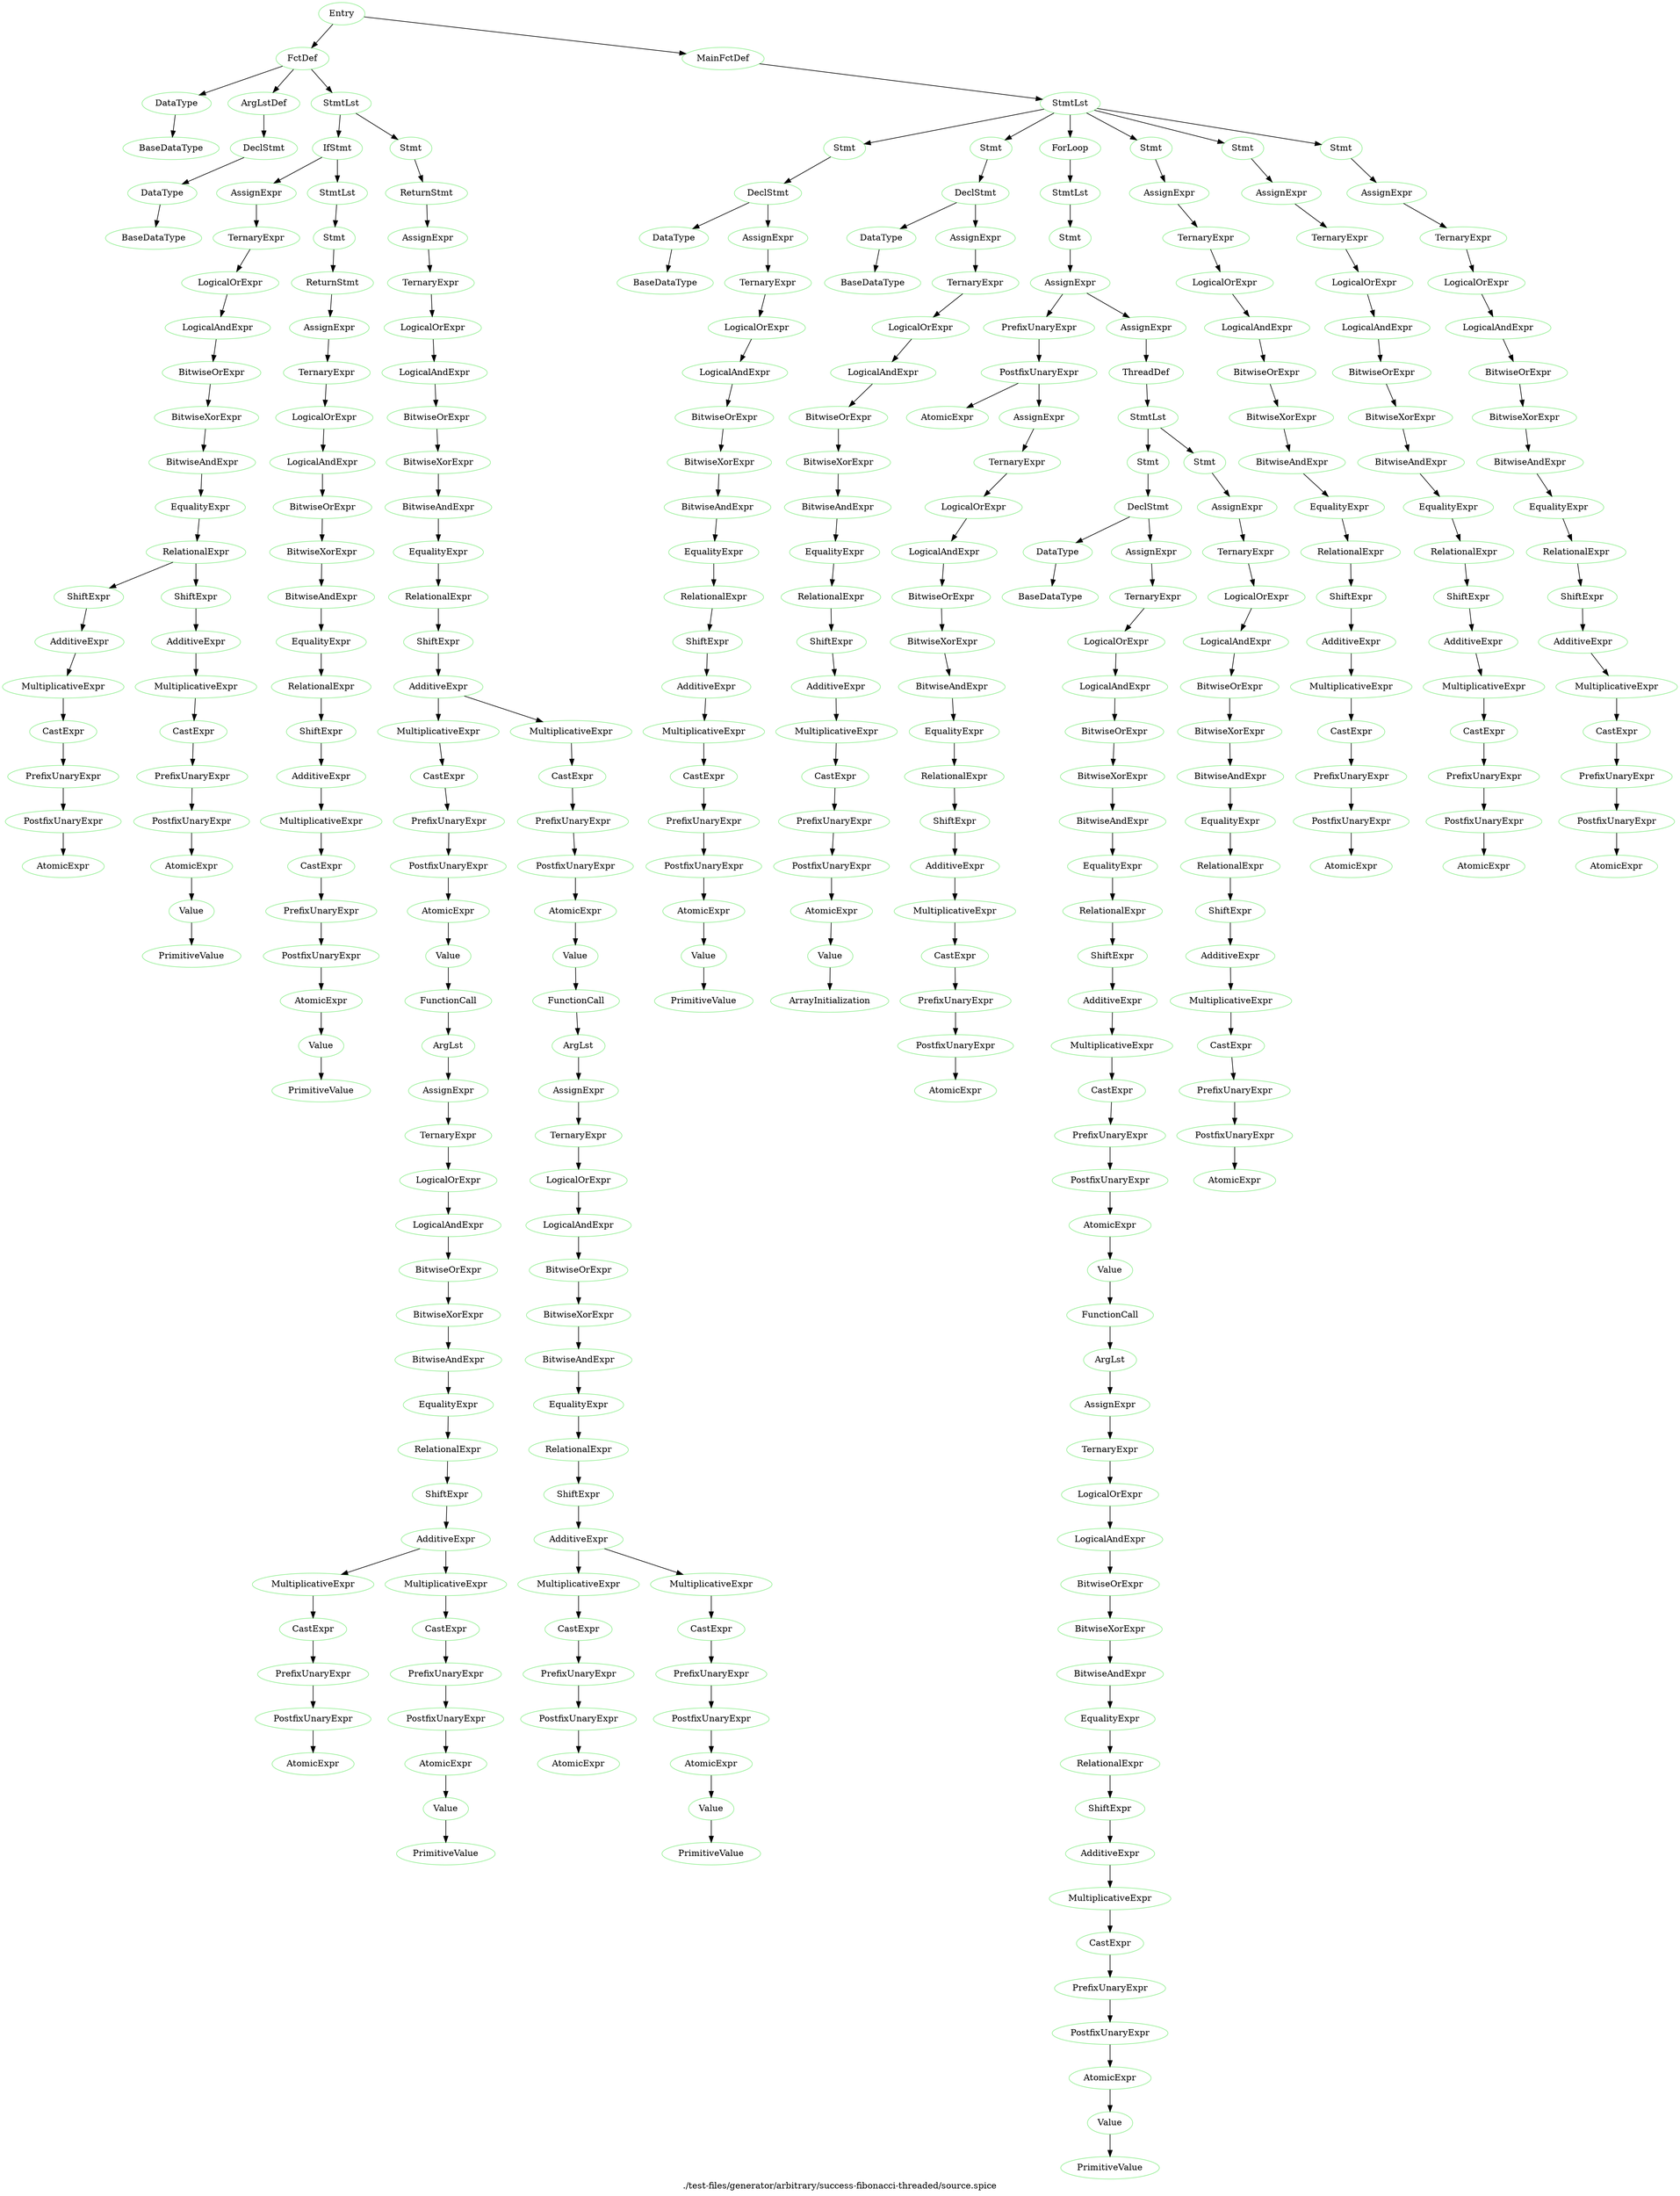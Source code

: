 digraph {
 rankdir="TB";
 label="./test-files/generator/arbitrary/success-fibonacci-threaded/source.spice";
 L1C1_Entry [color="lightgreen",label="Entry"];
 L1C1_FctDef [color="lightgreen",label="FctDef"];
 L1C1_Entry -> L1C1_FctDef;
 L1C3_DataType [color="lightgreen",label="DataType"];
 L1C1_FctDef -> L1C3_DataType;
 L1C3_BaseDataType [color="lightgreen",label="BaseDataType"];
 L1C3_DataType -> L1C3_BaseDataType;
 L1C12_ArgLstDef [color="lightgreen",label="ArgLstDef"];
 L1C1_FctDef -> L1C12_ArgLstDef;
 L1C12_DeclStmt [color="lightgreen",label="DeclStmt"];
 L1C12_ArgLstDef -> L1C12_DeclStmt;
 L1C12_DataType [color="lightgreen",label="DataType"];
 L1C12_DeclStmt -> L1C12_DataType;
 L1C12_BaseDataType [color="lightgreen",label="BaseDataType"];
 L1C12_DataType -> L1C12_BaseDataType;
 L2C5_StmtLst [color="lightgreen",label="StmtLst"];
 L1C1_FctDef -> L2C5_StmtLst;
 L2C5_IfStmt [color="lightgreen",label="IfStmt"];
 L2C5_StmtLst -> L2C5_IfStmt;
 L2C8_AssignExpr [color="lightgreen",label="AssignExpr"];
 L2C5_IfStmt -> L2C8_AssignExpr;
 L2C8_TernaryExpr [color="lightgreen",label="TernaryExpr"];
 L2C8_AssignExpr -> L2C8_TernaryExpr;
 L2C8_LogicalOrExpr [color="lightgreen",label="LogicalOrExpr"];
 L2C8_TernaryExpr -> L2C8_LogicalOrExpr;
 L2C8_LogicalAndExpr [color="lightgreen",label="LogicalAndExpr"];
 L2C8_LogicalOrExpr -> L2C8_LogicalAndExpr;
 L2C8_BitwiseOrExpr [color="lightgreen",label="BitwiseOrExpr"];
 L2C8_LogicalAndExpr -> L2C8_BitwiseOrExpr;
 L2C8_BitwiseXorExpr [color="lightgreen",label="BitwiseXorExpr"];
 L2C8_BitwiseOrExpr -> L2C8_BitwiseXorExpr;
 L2C8_BitwiseAndExpr [color="lightgreen",label="BitwiseAndExpr"];
 L2C8_BitwiseXorExpr -> L2C8_BitwiseAndExpr;
 L2C8_EqualityExpr [color="lightgreen",label="EqualityExpr"];
 L2C8_BitwiseAndExpr -> L2C8_EqualityExpr;
 L2C8_RelationalExpr [color="lightgreen",label="RelationalExpr"];
 L2C8_EqualityExpr -> L2C8_RelationalExpr;
 L2C8_ShiftExpr [color="lightgreen",label="ShiftExpr"];
 L2C8_RelationalExpr -> L2C8_ShiftExpr;
 L2C8_AdditiveExpr [color="lightgreen",label="AdditiveExpr"];
 L2C8_ShiftExpr -> L2C8_AdditiveExpr;
 L2C8_MultiplicativeExpr [color="lightgreen",label="MultiplicativeExpr"];
 L2C8_AdditiveExpr -> L2C8_MultiplicativeExpr;
 L2C8_CastExpr [color="lightgreen",label="CastExpr"];
 L2C8_MultiplicativeExpr -> L2C8_CastExpr;
 L2C8_PrefixUnaryExpr [color="lightgreen",label="PrefixUnaryExpr"];
 L2C8_CastExpr -> L2C8_PrefixUnaryExpr;
 L2C8_PostfixUnaryExpr [color="lightgreen",label="PostfixUnaryExpr"];
 L2C8_PrefixUnaryExpr -> L2C8_PostfixUnaryExpr;
 L2C8_AtomicExpr [color="lightgreen",label="AtomicExpr"];
 L2C8_PostfixUnaryExpr -> L2C8_AtomicExpr;
 L2C13_ShiftExpr [color="lightgreen",label="ShiftExpr"];
 L2C8_RelationalExpr -> L2C13_ShiftExpr;
 L2C13_AdditiveExpr [color="lightgreen",label="AdditiveExpr"];
 L2C13_ShiftExpr -> L2C13_AdditiveExpr;
 L2C13_MultiplicativeExpr [color="lightgreen",label="MultiplicativeExpr"];
 L2C13_AdditiveExpr -> L2C13_MultiplicativeExpr;
 L2C13_CastExpr [color="lightgreen",label="CastExpr"];
 L2C13_MultiplicativeExpr -> L2C13_CastExpr;
 L2C13_PrefixUnaryExpr [color="lightgreen",label="PrefixUnaryExpr"];
 L2C13_CastExpr -> L2C13_PrefixUnaryExpr;
 L2C13_PostfixUnaryExpr [color="lightgreen",label="PostfixUnaryExpr"];
 L2C13_PrefixUnaryExpr -> L2C13_PostfixUnaryExpr;
 L2C13_AtomicExpr [color="lightgreen",label="AtomicExpr"];
 L2C13_PostfixUnaryExpr -> L2C13_AtomicExpr;
 L2C13_Value [color="lightgreen",label="Value"];
 L2C13_AtomicExpr -> L2C13_Value;
 L2C13_PrimitiveValue [color="lightgreen",label="PrimitiveValue"];
 L2C13_Value -> L2C13_PrimitiveValue;
 L2C17_StmtLst [color="lightgreen",label="StmtLst"];
 L2C5_IfStmt -> L2C17_StmtLst;
 L2C17_Stmt [color="lightgreen",label="Stmt"];
 L2C17_StmtLst -> L2C17_Stmt;
 L2C17_ReturnStmt [color="lightgreen",label="ReturnStmt"];
 L2C17_Stmt -> L2C17_ReturnStmt;
 L2C24_AssignExpr [color="lightgreen",label="AssignExpr"];
 L2C17_ReturnStmt -> L2C24_AssignExpr;
 L2C24_TernaryExpr [color="lightgreen",label="TernaryExpr"];
 L2C24_AssignExpr -> L2C24_TernaryExpr;
 L2C24_LogicalOrExpr [color="lightgreen",label="LogicalOrExpr"];
 L2C24_TernaryExpr -> L2C24_LogicalOrExpr;
 L2C24_LogicalAndExpr [color="lightgreen",label="LogicalAndExpr"];
 L2C24_LogicalOrExpr -> L2C24_LogicalAndExpr;
 L2C24_BitwiseOrExpr [color="lightgreen",label="BitwiseOrExpr"];
 L2C24_LogicalAndExpr -> L2C24_BitwiseOrExpr;
 L2C24_BitwiseXorExpr [color="lightgreen",label="BitwiseXorExpr"];
 L2C24_BitwiseOrExpr -> L2C24_BitwiseXorExpr;
 L2C24_BitwiseAndExpr [color="lightgreen",label="BitwiseAndExpr"];
 L2C24_BitwiseXorExpr -> L2C24_BitwiseAndExpr;
 L2C24_EqualityExpr [color="lightgreen",label="EqualityExpr"];
 L2C24_BitwiseAndExpr -> L2C24_EqualityExpr;
 L2C24_RelationalExpr [color="lightgreen",label="RelationalExpr"];
 L2C24_EqualityExpr -> L2C24_RelationalExpr;
 L2C24_ShiftExpr [color="lightgreen",label="ShiftExpr"];
 L2C24_RelationalExpr -> L2C24_ShiftExpr;
 L2C24_AdditiveExpr [color="lightgreen",label="AdditiveExpr"];
 L2C24_ShiftExpr -> L2C24_AdditiveExpr;
 L2C24_MultiplicativeExpr [color="lightgreen",label="MultiplicativeExpr"];
 L2C24_AdditiveExpr -> L2C24_MultiplicativeExpr;
 L2C24_CastExpr [color="lightgreen",label="CastExpr"];
 L2C24_MultiplicativeExpr -> L2C24_CastExpr;
 L2C24_PrefixUnaryExpr [color="lightgreen",label="PrefixUnaryExpr"];
 L2C24_CastExpr -> L2C24_PrefixUnaryExpr;
 L2C24_PostfixUnaryExpr [color="lightgreen",label="PostfixUnaryExpr"];
 L2C24_PrefixUnaryExpr -> L2C24_PostfixUnaryExpr;
 L2C24_AtomicExpr [color="lightgreen",label="AtomicExpr"];
 L2C24_PostfixUnaryExpr -> L2C24_AtomicExpr;
 L2C24_Value [color="lightgreen",label="Value"];
 L2C24_AtomicExpr -> L2C24_Value;
 L2C24_PrimitiveValue [color="lightgreen",label="PrimitiveValue"];
 L2C24_Value -> L2C24_PrimitiveValue;
 L3C5_Stmt [color="lightgreen",label="Stmt"];
 L2C5_StmtLst -> L3C5_Stmt;
 L3C5_ReturnStmt [color="lightgreen",label="ReturnStmt"];
 L3C5_Stmt -> L3C5_ReturnStmt;
 L3C12_AssignExpr [color="lightgreen",label="AssignExpr"];
 L3C5_ReturnStmt -> L3C12_AssignExpr;
 L3C12_TernaryExpr [color="lightgreen",label="TernaryExpr"];
 L3C12_AssignExpr -> L3C12_TernaryExpr;
 L3C12_LogicalOrExpr [color="lightgreen",label="LogicalOrExpr"];
 L3C12_TernaryExpr -> L3C12_LogicalOrExpr;
 L3C12_LogicalAndExpr [color="lightgreen",label="LogicalAndExpr"];
 L3C12_LogicalOrExpr -> L3C12_LogicalAndExpr;
 L3C12_BitwiseOrExpr [color="lightgreen",label="BitwiseOrExpr"];
 L3C12_LogicalAndExpr -> L3C12_BitwiseOrExpr;
 L3C12_BitwiseXorExpr [color="lightgreen",label="BitwiseXorExpr"];
 L3C12_BitwiseOrExpr -> L3C12_BitwiseXorExpr;
 L3C12_BitwiseAndExpr [color="lightgreen",label="BitwiseAndExpr"];
 L3C12_BitwiseXorExpr -> L3C12_BitwiseAndExpr;
 L3C12_EqualityExpr [color="lightgreen",label="EqualityExpr"];
 L3C12_BitwiseAndExpr -> L3C12_EqualityExpr;
 L3C12_RelationalExpr [color="lightgreen",label="RelationalExpr"];
 L3C12_EqualityExpr -> L3C12_RelationalExpr;
 L3C12_ShiftExpr [color="lightgreen",label="ShiftExpr"];
 L3C12_RelationalExpr -> L3C12_ShiftExpr;
 L3C12_AdditiveExpr [color="lightgreen",label="AdditiveExpr"];
 L3C12_ShiftExpr -> L3C12_AdditiveExpr;
 L3C12_MultiplicativeExpr [color="lightgreen",label="MultiplicativeExpr"];
 L3C12_AdditiveExpr -> L3C12_MultiplicativeExpr;
 L3C12_CastExpr [color="lightgreen",label="CastExpr"];
 L3C12_MultiplicativeExpr -> L3C12_CastExpr;
 L3C12_PrefixUnaryExpr [color="lightgreen",label="PrefixUnaryExpr"];
 L3C12_CastExpr -> L3C12_PrefixUnaryExpr;
 L3C12_PostfixUnaryExpr [color="lightgreen",label="PostfixUnaryExpr"];
 L3C12_PrefixUnaryExpr -> L3C12_PostfixUnaryExpr;
 L3C12_AtomicExpr [color="lightgreen",label="AtomicExpr"];
 L3C12_PostfixUnaryExpr -> L3C12_AtomicExpr;
 L3C12_Value [color="lightgreen",label="Value"];
 L3C12_AtomicExpr -> L3C12_Value;
 L3C12_FunctionCall [color="lightgreen",label="FunctionCall"];
 L3C12_Value -> L3C12_FunctionCall;
 L3C16_ArgLst [color="lightgreen",label="ArgLst"];
 L3C12_FunctionCall -> L3C16_ArgLst;
 L3C16_AssignExpr [color="lightgreen",label="AssignExpr"];
 L3C16_ArgLst -> L3C16_AssignExpr;
 L3C16_TernaryExpr [color="lightgreen",label="TernaryExpr"];
 L3C16_AssignExpr -> L3C16_TernaryExpr;
 L3C16_LogicalOrExpr [color="lightgreen",label="LogicalOrExpr"];
 L3C16_TernaryExpr -> L3C16_LogicalOrExpr;
 L3C16_LogicalAndExpr [color="lightgreen",label="LogicalAndExpr"];
 L3C16_LogicalOrExpr -> L3C16_LogicalAndExpr;
 L3C16_BitwiseOrExpr [color="lightgreen",label="BitwiseOrExpr"];
 L3C16_LogicalAndExpr -> L3C16_BitwiseOrExpr;
 L3C16_BitwiseXorExpr [color="lightgreen",label="BitwiseXorExpr"];
 L3C16_BitwiseOrExpr -> L3C16_BitwiseXorExpr;
 L3C16_BitwiseAndExpr [color="lightgreen",label="BitwiseAndExpr"];
 L3C16_BitwiseXorExpr -> L3C16_BitwiseAndExpr;
 L3C16_EqualityExpr [color="lightgreen",label="EqualityExpr"];
 L3C16_BitwiseAndExpr -> L3C16_EqualityExpr;
 L3C16_RelationalExpr [color="lightgreen",label="RelationalExpr"];
 L3C16_EqualityExpr -> L3C16_RelationalExpr;
 L3C16_ShiftExpr [color="lightgreen",label="ShiftExpr"];
 L3C16_RelationalExpr -> L3C16_ShiftExpr;
 L3C16_AdditiveExpr [color="lightgreen",label="AdditiveExpr"];
 L3C16_ShiftExpr -> L3C16_AdditiveExpr;
 L3C16_MultiplicativeExpr [color="lightgreen",label="MultiplicativeExpr"];
 L3C16_AdditiveExpr -> L3C16_MultiplicativeExpr;
 L3C16_CastExpr [color="lightgreen",label="CastExpr"];
 L3C16_MultiplicativeExpr -> L3C16_CastExpr;
 L3C16_PrefixUnaryExpr [color="lightgreen",label="PrefixUnaryExpr"];
 L3C16_CastExpr -> L3C16_PrefixUnaryExpr;
 L3C16_PostfixUnaryExpr [color="lightgreen",label="PostfixUnaryExpr"];
 L3C16_PrefixUnaryExpr -> L3C16_PostfixUnaryExpr;
 L3C16_AtomicExpr [color="lightgreen",label="AtomicExpr"];
 L3C16_PostfixUnaryExpr -> L3C16_AtomicExpr;
 L3C20_MultiplicativeExpr [color="lightgreen",label="MultiplicativeExpr"];
 L3C16_AdditiveExpr -> L3C20_MultiplicativeExpr;
 L3C20_CastExpr [color="lightgreen",label="CastExpr"];
 L3C20_MultiplicativeExpr -> L3C20_CastExpr;
 L3C20_PrefixUnaryExpr [color="lightgreen",label="PrefixUnaryExpr"];
 L3C20_CastExpr -> L3C20_PrefixUnaryExpr;
 L3C20_PostfixUnaryExpr [color="lightgreen",label="PostfixUnaryExpr"];
 L3C20_PrefixUnaryExpr -> L3C20_PostfixUnaryExpr;
 L3C20_AtomicExpr [color="lightgreen",label="AtomicExpr"];
 L3C20_PostfixUnaryExpr -> L3C20_AtomicExpr;
 L3C20_Value [color="lightgreen",label="Value"];
 L3C20_AtomicExpr -> L3C20_Value;
 L3C20_PrimitiveValue [color="lightgreen",label="PrimitiveValue"];
 L3C20_Value -> L3C20_PrimitiveValue;
 L3C25_MultiplicativeExpr [color="lightgreen",label="MultiplicativeExpr"];
 L3C12_AdditiveExpr -> L3C25_MultiplicativeExpr;
 L3C25_CastExpr [color="lightgreen",label="CastExpr"];
 L3C25_MultiplicativeExpr -> L3C25_CastExpr;
 L3C25_PrefixUnaryExpr [color="lightgreen",label="PrefixUnaryExpr"];
 L3C25_CastExpr -> L3C25_PrefixUnaryExpr;
 L3C25_PostfixUnaryExpr [color="lightgreen",label="PostfixUnaryExpr"];
 L3C25_PrefixUnaryExpr -> L3C25_PostfixUnaryExpr;
 L3C25_AtomicExpr [color="lightgreen",label="AtomicExpr"];
 L3C25_PostfixUnaryExpr -> L3C25_AtomicExpr;
 L3C25_Value [color="lightgreen",label="Value"];
 L3C25_AtomicExpr -> L3C25_Value;
 L3C25_FunctionCall [color="lightgreen",label="FunctionCall"];
 L3C25_Value -> L3C25_FunctionCall;
 L3C29_ArgLst [color="lightgreen",label="ArgLst"];
 L3C25_FunctionCall -> L3C29_ArgLst;
 L3C29_AssignExpr [color="lightgreen",label="AssignExpr"];
 L3C29_ArgLst -> L3C29_AssignExpr;
 L3C29_TernaryExpr [color="lightgreen",label="TernaryExpr"];
 L3C29_AssignExpr -> L3C29_TernaryExpr;
 L3C29_LogicalOrExpr [color="lightgreen",label="LogicalOrExpr"];
 L3C29_TernaryExpr -> L3C29_LogicalOrExpr;
 L3C29_LogicalAndExpr [color="lightgreen",label="LogicalAndExpr"];
 L3C29_LogicalOrExpr -> L3C29_LogicalAndExpr;
 L3C29_BitwiseOrExpr [color="lightgreen",label="BitwiseOrExpr"];
 L3C29_LogicalAndExpr -> L3C29_BitwiseOrExpr;
 L3C29_BitwiseXorExpr [color="lightgreen",label="BitwiseXorExpr"];
 L3C29_BitwiseOrExpr -> L3C29_BitwiseXorExpr;
 L3C29_BitwiseAndExpr [color="lightgreen",label="BitwiseAndExpr"];
 L3C29_BitwiseXorExpr -> L3C29_BitwiseAndExpr;
 L3C29_EqualityExpr [color="lightgreen",label="EqualityExpr"];
 L3C29_BitwiseAndExpr -> L3C29_EqualityExpr;
 L3C29_RelationalExpr [color="lightgreen",label="RelationalExpr"];
 L3C29_EqualityExpr -> L3C29_RelationalExpr;
 L3C29_ShiftExpr [color="lightgreen",label="ShiftExpr"];
 L3C29_RelationalExpr -> L3C29_ShiftExpr;
 L3C29_AdditiveExpr [color="lightgreen",label="AdditiveExpr"];
 L3C29_ShiftExpr -> L3C29_AdditiveExpr;
 L3C29_MultiplicativeExpr [color="lightgreen",label="MultiplicativeExpr"];
 L3C29_AdditiveExpr -> L3C29_MultiplicativeExpr;
 L3C29_CastExpr [color="lightgreen",label="CastExpr"];
 L3C29_MultiplicativeExpr -> L3C29_CastExpr;
 L3C29_PrefixUnaryExpr [color="lightgreen",label="PrefixUnaryExpr"];
 L3C29_CastExpr -> L3C29_PrefixUnaryExpr;
 L3C29_PostfixUnaryExpr [color="lightgreen",label="PostfixUnaryExpr"];
 L3C29_PrefixUnaryExpr -> L3C29_PostfixUnaryExpr;
 L3C29_AtomicExpr [color="lightgreen",label="AtomicExpr"];
 L3C29_PostfixUnaryExpr -> L3C29_AtomicExpr;
 L3C33_MultiplicativeExpr [color="lightgreen",label="MultiplicativeExpr"];
 L3C29_AdditiveExpr -> L3C33_MultiplicativeExpr;
 L3C33_CastExpr [color="lightgreen",label="CastExpr"];
 L3C33_MultiplicativeExpr -> L3C33_CastExpr;
 L3C33_PrefixUnaryExpr [color="lightgreen",label="PrefixUnaryExpr"];
 L3C33_CastExpr -> L3C33_PrefixUnaryExpr;
 L3C33_PostfixUnaryExpr [color="lightgreen",label="PostfixUnaryExpr"];
 L3C33_PrefixUnaryExpr -> L3C33_PostfixUnaryExpr;
 L3C33_AtomicExpr [color="lightgreen",label="AtomicExpr"];
 L3C33_PostfixUnaryExpr -> L3C33_AtomicExpr;
 L3C33_Value [color="lightgreen",label="Value"];
 L3C33_AtomicExpr -> L3C33_Value;
 L3C33_PrimitiveValue [color="lightgreen",label="PrimitiveValue"];
 L3C33_Value -> L3C33_PrimitiveValue;
 L6C1_MainFctDef [color="lightgreen",label="MainFctDef"];
 L1C1_Entry -> L6C1_MainFctDef;
 L7C5_StmtLst [color="lightgreen",label="StmtLst"];
 L6C1_MainFctDef -> L7C5_StmtLst;
 L7C5_Stmt [color="lightgreen",label="Stmt"];
 L7C5_StmtLst -> L7C5_Stmt;
 L7C5_DeclStmt [color="lightgreen",label="DeclStmt"];
 L7C5_Stmt -> L7C5_DeclStmt;
 L7C5_DataType [color="lightgreen",label="DataType"];
 L7C5_DeclStmt -> L7C5_DataType;
 L7C5_BaseDataType [color="lightgreen",label="BaseDataType"];
 L7C5_DataType -> L7C5_BaseDataType;
 L7C23_AssignExpr [color="lightgreen",label="AssignExpr"];
 L7C5_DeclStmt -> L7C23_AssignExpr;
 L7C23_TernaryExpr [color="lightgreen",label="TernaryExpr"];
 L7C23_AssignExpr -> L7C23_TernaryExpr;
 L7C23_LogicalOrExpr [color="lightgreen",label="LogicalOrExpr"];
 L7C23_TernaryExpr -> L7C23_LogicalOrExpr;
 L7C23_LogicalAndExpr [color="lightgreen",label="LogicalAndExpr"];
 L7C23_LogicalOrExpr -> L7C23_LogicalAndExpr;
 L7C23_BitwiseOrExpr [color="lightgreen",label="BitwiseOrExpr"];
 L7C23_LogicalAndExpr -> L7C23_BitwiseOrExpr;
 L7C23_BitwiseXorExpr [color="lightgreen",label="BitwiseXorExpr"];
 L7C23_BitwiseOrExpr -> L7C23_BitwiseXorExpr;
 L7C23_BitwiseAndExpr [color="lightgreen",label="BitwiseAndExpr"];
 L7C23_BitwiseXorExpr -> L7C23_BitwiseAndExpr;
 L7C23_EqualityExpr [color="lightgreen",label="EqualityExpr"];
 L7C23_BitwiseAndExpr -> L7C23_EqualityExpr;
 L7C23_RelationalExpr [color="lightgreen",label="RelationalExpr"];
 L7C23_EqualityExpr -> L7C23_RelationalExpr;
 L7C23_ShiftExpr [color="lightgreen",label="ShiftExpr"];
 L7C23_RelationalExpr -> L7C23_ShiftExpr;
 L7C23_AdditiveExpr [color="lightgreen",label="AdditiveExpr"];
 L7C23_ShiftExpr -> L7C23_AdditiveExpr;
 L7C23_MultiplicativeExpr [color="lightgreen",label="MultiplicativeExpr"];
 L7C23_AdditiveExpr -> L7C23_MultiplicativeExpr;
 L7C23_CastExpr [color="lightgreen",label="CastExpr"];
 L7C23_MultiplicativeExpr -> L7C23_CastExpr;
 L7C23_PrefixUnaryExpr [color="lightgreen",label="PrefixUnaryExpr"];
 L7C23_CastExpr -> L7C23_PrefixUnaryExpr;
 L7C23_PostfixUnaryExpr [color="lightgreen",label="PostfixUnaryExpr"];
 L7C23_PrefixUnaryExpr -> L7C23_PostfixUnaryExpr;
 L7C23_AtomicExpr [color="lightgreen",label="AtomicExpr"];
 L7C23_PostfixUnaryExpr -> L7C23_AtomicExpr;
 L7C23_Value [color="lightgreen",label="Value"];
 L7C23_AtomicExpr -> L7C23_Value;
 L7C23_PrimitiveValue [color="lightgreen",label="PrimitiveValue"];
 L7C23_Value -> L7C23_PrimitiveValue;
 L8C5_Stmt [color="lightgreen",label="Stmt"];
 L7C5_StmtLst -> L8C5_Stmt;
 L8C5_DeclStmt [color="lightgreen",label="DeclStmt"];
 L8C5_Stmt -> L8C5_DeclStmt;
 L8C5_DataType [color="lightgreen",label="DataType"];
 L8C5_DeclStmt -> L8C5_DataType;
 L8C5_BaseDataType [color="lightgreen",label="BaseDataType"];
 L8C5_DataType -> L8C5_BaseDataType;
 L8C24_AssignExpr [color="lightgreen",label="AssignExpr"];
 L8C5_DeclStmt -> L8C24_AssignExpr;
 L8C24_TernaryExpr [color="lightgreen",label="TernaryExpr"];
 L8C24_AssignExpr -> L8C24_TernaryExpr;
 L8C24_LogicalOrExpr [color="lightgreen",label="LogicalOrExpr"];
 L8C24_TernaryExpr -> L8C24_LogicalOrExpr;
 L8C24_LogicalAndExpr [color="lightgreen",label="LogicalAndExpr"];
 L8C24_LogicalOrExpr -> L8C24_LogicalAndExpr;
 L8C24_BitwiseOrExpr [color="lightgreen",label="BitwiseOrExpr"];
 L8C24_LogicalAndExpr -> L8C24_BitwiseOrExpr;
 L8C24_BitwiseXorExpr [color="lightgreen",label="BitwiseXorExpr"];
 L8C24_BitwiseOrExpr -> L8C24_BitwiseXorExpr;
 L8C24_BitwiseAndExpr [color="lightgreen",label="BitwiseAndExpr"];
 L8C24_BitwiseXorExpr -> L8C24_BitwiseAndExpr;
 L8C24_EqualityExpr [color="lightgreen",label="EqualityExpr"];
 L8C24_BitwiseAndExpr -> L8C24_EqualityExpr;
 L8C24_RelationalExpr [color="lightgreen",label="RelationalExpr"];
 L8C24_EqualityExpr -> L8C24_RelationalExpr;
 L8C24_ShiftExpr [color="lightgreen",label="ShiftExpr"];
 L8C24_RelationalExpr -> L8C24_ShiftExpr;
 L8C24_AdditiveExpr [color="lightgreen",label="AdditiveExpr"];
 L8C24_ShiftExpr -> L8C24_AdditiveExpr;
 L8C24_MultiplicativeExpr [color="lightgreen",label="MultiplicativeExpr"];
 L8C24_AdditiveExpr -> L8C24_MultiplicativeExpr;
 L8C24_CastExpr [color="lightgreen",label="CastExpr"];
 L8C24_MultiplicativeExpr -> L8C24_CastExpr;
 L8C24_PrefixUnaryExpr [color="lightgreen",label="PrefixUnaryExpr"];
 L8C24_CastExpr -> L8C24_PrefixUnaryExpr;
 L8C24_PostfixUnaryExpr [color="lightgreen",label="PostfixUnaryExpr"];
 L8C24_PrefixUnaryExpr -> L8C24_PostfixUnaryExpr;
 L8C24_AtomicExpr [color="lightgreen",label="AtomicExpr"];
 L8C24_PostfixUnaryExpr -> L8C24_AtomicExpr;
 L8C24_Value [color="lightgreen",label="Value"];
 L8C24_AtomicExpr -> L8C24_Value;
 L8C24_ArrayInitialization [color="lightgreen",label="ArrayInitialization"];
 L8C24_Value -> L8C24_ArrayInitialization;
 L9C5_ForLoop [color="lightgreen",label="ForLoop"];
 L7C5_StmtLst -> L9C5_ForLoop;
 L10C9_StmtLst [color="lightgreen",label="StmtLst"];
 L9C5_ForLoop -> L10C9_StmtLst;
 L10C9_Stmt [color="lightgreen",label="Stmt"];
 L10C9_StmtLst -> L10C9_Stmt;
 L10C9_AssignExpr [color="lightgreen",label="AssignExpr"];
 L10C9_Stmt -> L10C9_AssignExpr;
 L10C9_PrefixUnaryExpr [color="lightgreen",label="PrefixUnaryExpr"];
 L10C9_AssignExpr -> L10C9_PrefixUnaryExpr;
 L10C9_PostfixUnaryExpr [color="lightgreen",label="PostfixUnaryExpr"];
 L10C9_PrefixUnaryExpr -> L10C9_PostfixUnaryExpr;
 L10C9_AtomicExpr [color="lightgreen",label="AtomicExpr"];
 L10C9_PostfixUnaryExpr -> L10C9_AtomicExpr;
 L10C17_AssignExpr [color="lightgreen",label="AssignExpr"];
 L10C9_PostfixUnaryExpr -> L10C17_AssignExpr;
 L10C17_TernaryExpr [color="lightgreen",label="TernaryExpr"];
 L10C17_AssignExpr -> L10C17_TernaryExpr;
 L10C17_LogicalOrExpr [color="lightgreen",label="LogicalOrExpr"];
 L10C17_TernaryExpr -> L10C17_LogicalOrExpr;
 L10C17_LogicalAndExpr [color="lightgreen",label="LogicalAndExpr"];
 L10C17_LogicalOrExpr -> L10C17_LogicalAndExpr;
 L10C17_BitwiseOrExpr [color="lightgreen",label="BitwiseOrExpr"];
 L10C17_LogicalAndExpr -> L10C17_BitwiseOrExpr;
 L10C17_BitwiseXorExpr [color="lightgreen",label="BitwiseXorExpr"];
 L10C17_BitwiseOrExpr -> L10C17_BitwiseXorExpr;
 L10C17_BitwiseAndExpr [color="lightgreen",label="BitwiseAndExpr"];
 L10C17_BitwiseXorExpr -> L10C17_BitwiseAndExpr;
 L10C17_EqualityExpr [color="lightgreen",label="EqualityExpr"];
 L10C17_BitwiseAndExpr -> L10C17_EqualityExpr;
 L10C17_RelationalExpr [color="lightgreen",label="RelationalExpr"];
 L10C17_EqualityExpr -> L10C17_RelationalExpr;
 L10C17_ShiftExpr [color="lightgreen",label="ShiftExpr"];
 L10C17_RelationalExpr -> L10C17_ShiftExpr;
 L10C17_AdditiveExpr [color="lightgreen",label="AdditiveExpr"];
 L10C17_ShiftExpr -> L10C17_AdditiveExpr;
 L10C17_MultiplicativeExpr [color="lightgreen",label="MultiplicativeExpr"];
 L10C17_AdditiveExpr -> L10C17_MultiplicativeExpr;
 L10C17_CastExpr [color="lightgreen",label="CastExpr"];
 L10C17_MultiplicativeExpr -> L10C17_CastExpr;
 L10C17_PrefixUnaryExpr [color="lightgreen",label="PrefixUnaryExpr"];
 L10C17_CastExpr -> L10C17_PrefixUnaryExpr;
 L10C17_PostfixUnaryExpr [color="lightgreen",label="PostfixUnaryExpr"];
 L10C17_PrefixUnaryExpr -> L10C17_PostfixUnaryExpr;
 L10C17_AtomicExpr [color="lightgreen",label="AtomicExpr"];
 L10C17_PostfixUnaryExpr -> L10C17_AtomicExpr;
 L10C22_AssignExpr [color="lightgreen",label="AssignExpr"];
 L10C9_AssignExpr -> L10C22_AssignExpr;
 L10C22_ThreadDef [color="lightgreen",label="ThreadDef"];
 L10C22_AssignExpr -> L10C22_ThreadDef;
 L11C13_StmtLst [color="lightgreen",label="StmtLst"];
 L10C22_ThreadDef -> L11C13_StmtLst;
 L11C13_Stmt [color="lightgreen",label="Stmt"];
 L11C13_StmtLst -> L11C13_Stmt;
 L11C13_DeclStmt [color="lightgreen",label="DeclStmt"];
 L11C13_Stmt -> L11C13_DeclStmt;
 L11C13_DataType [color="lightgreen",label="DataType"];
 L11C13_DeclStmt -> L11C13_DataType;
 L11C13_BaseDataType [color="lightgreen",label="BaseDataType"];
 L11C13_DataType -> L11C13_BaseDataType;
 L11C26_AssignExpr [color="lightgreen",label="AssignExpr"];
 L11C13_DeclStmt -> L11C26_AssignExpr;
 L11C26_TernaryExpr [color="lightgreen",label="TernaryExpr"];
 L11C26_AssignExpr -> L11C26_TernaryExpr;
 L11C26_LogicalOrExpr [color="lightgreen",label="LogicalOrExpr"];
 L11C26_TernaryExpr -> L11C26_LogicalOrExpr;
 L11C26_LogicalAndExpr [color="lightgreen",label="LogicalAndExpr"];
 L11C26_LogicalOrExpr -> L11C26_LogicalAndExpr;
 L11C26_BitwiseOrExpr [color="lightgreen",label="BitwiseOrExpr"];
 L11C26_LogicalAndExpr -> L11C26_BitwiseOrExpr;
 L11C26_BitwiseXorExpr [color="lightgreen",label="BitwiseXorExpr"];
 L11C26_BitwiseOrExpr -> L11C26_BitwiseXorExpr;
 L11C26_BitwiseAndExpr [color="lightgreen",label="BitwiseAndExpr"];
 L11C26_BitwiseXorExpr -> L11C26_BitwiseAndExpr;
 L11C26_EqualityExpr [color="lightgreen",label="EqualityExpr"];
 L11C26_BitwiseAndExpr -> L11C26_EqualityExpr;
 L11C26_RelationalExpr [color="lightgreen",label="RelationalExpr"];
 L11C26_EqualityExpr -> L11C26_RelationalExpr;
 L11C26_ShiftExpr [color="lightgreen",label="ShiftExpr"];
 L11C26_RelationalExpr -> L11C26_ShiftExpr;
 L11C26_AdditiveExpr [color="lightgreen",label="AdditiveExpr"];
 L11C26_ShiftExpr -> L11C26_AdditiveExpr;
 L11C26_MultiplicativeExpr [color="lightgreen",label="MultiplicativeExpr"];
 L11C26_AdditiveExpr -> L11C26_MultiplicativeExpr;
 L11C26_CastExpr [color="lightgreen",label="CastExpr"];
 L11C26_MultiplicativeExpr -> L11C26_CastExpr;
 L11C26_PrefixUnaryExpr [color="lightgreen",label="PrefixUnaryExpr"];
 L11C26_CastExpr -> L11C26_PrefixUnaryExpr;
 L11C26_PostfixUnaryExpr [color="lightgreen",label="PostfixUnaryExpr"];
 L11C26_PrefixUnaryExpr -> L11C26_PostfixUnaryExpr;
 L11C26_AtomicExpr [color="lightgreen",label="AtomicExpr"];
 L11C26_PostfixUnaryExpr -> L11C26_AtomicExpr;
 L11C26_Value [color="lightgreen",label="Value"];
 L11C26_AtomicExpr -> L11C26_Value;
 L11C26_FunctionCall [color="lightgreen",label="FunctionCall"];
 L11C26_Value -> L11C26_FunctionCall;
 L11C30_ArgLst [color="lightgreen",label="ArgLst"];
 L11C26_FunctionCall -> L11C30_ArgLst;
 L11C30_AssignExpr [color="lightgreen",label="AssignExpr"];
 L11C30_ArgLst -> L11C30_AssignExpr;
 L11C30_TernaryExpr [color="lightgreen",label="TernaryExpr"];
 L11C30_AssignExpr -> L11C30_TernaryExpr;
 L11C30_LogicalOrExpr [color="lightgreen",label="LogicalOrExpr"];
 L11C30_TernaryExpr -> L11C30_LogicalOrExpr;
 L11C30_LogicalAndExpr [color="lightgreen",label="LogicalAndExpr"];
 L11C30_LogicalOrExpr -> L11C30_LogicalAndExpr;
 L11C30_BitwiseOrExpr [color="lightgreen",label="BitwiseOrExpr"];
 L11C30_LogicalAndExpr -> L11C30_BitwiseOrExpr;
 L11C30_BitwiseXorExpr [color="lightgreen",label="BitwiseXorExpr"];
 L11C30_BitwiseOrExpr -> L11C30_BitwiseXorExpr;
 L11C30_BitwiseAndExpr [color="lightgreen",label="BitwiseAndExpr"];
 L11C30_BitwiseXorExpr -> L11C30_BitwiseAndExpr;
 L11C30_EqualityExpr [color="lightgreen",label="EqualityExpr"];
 L11C30_BitwiseAndExpr -> L11C30_EqualityExpr;
 L11C30_RelationalExpr [color="lightgreen",label="RelationalExpr"];
 L11C30_EqualityExpr -> L11C30_RelationalExpr;
 L11C30_ShiftExpr [color="lightgreen",label="ShiftExpr"];
 L11C30_RelationalExpr -> L11C30_ShiftExpr;
 L11C30_AdditiveExpr [color="lightgreen",label="AdditiveExpr"];
 L11C30_ShiftExpr -> L11C30_AdditiveExpr;
 L11C30_MultiplicativeExpr [color="lightgreen",label="MultiplicativeExpr"];
 L11C30_AdditiveExpr -> L11C30_MultiplicativeExpr;
 L11C30_CastExpr [color="lightgreen",label="CastExpr"];
 L11C30_MultiplicativeExpr -> L11C30_CastExpr;
 L11C30_PrefixUnaryExpr [color="lightgreen",label="PrefixUnaryExpr"];
 L11C30_CastExpr -> L11C30_PrefixUnaryExpr;
 L11C30_PostfixUnaryExpr [color="lightgreen",label="PostfixUnaryExpr"];
 L11C30_PrefixUnaryExpr -> L11C30_PostfixUnaryExpr;
 L11C30_AtomicExpr [color="lightgreen",label="AtomicExpr"];
 L11C30_PostfixUnaryExpr -> L11C30_AtomicExpr;
 L11C30_Value [color="lightgreen",label="Value"];
 L11C30_AtomicExpr -> L11C30_Value;
 L11C30_PrimitiveValue [color="lightgreen",label="PrimitiveValue"];
 L11C30_Value -> L11C30_PrimitiveValue;
 L12C13_Stmt [color="lightgreen",label="Stmt"];
 L11C13_StmtLst -> L12C13_Stmt;
 L12C13_AssignExpr [color="lightgreen",label="AssignExpr"];
 L12C13_Stmt -> L12C13_AssignExpr;
 L12C13_TernaryExpr [color="lightgreen",label="TernaryExpr"];
 L12C13_AssignExpr -> L12C13_TernaryExpr;
 L12C13_LogicalOrExpr [color="lightgreen",label="LogicalOrExpr"];
 L12C13_TernaryExpr -> L12C13_LogicalOrExpr;
 L12C13_LogicalAndExpr [color="lightgreen",label="LogicalAndExpr"];
 L12C13_LogicalOrExpr -> L12C13_LogicalAndExpr;
 L12C13_BitwiseOrExpr [color="lightgreen",label="BitwiseOrExpr"];
 L12C13_LogicalAndExpr -> L12C13_BitwiseOrExpr;
 L12C13_BitwiseXorExpr [color="lightgreen",label="BitwiseXorExpr"];
 L12C13_BitwiseOrExpr -> L12C13_BitwiseXorExpr;
 L12C13_BitwiseAndExpr [color="lightgreen",label="BitwiseAndExpr"];
 L12C13_BitwiseXorExpr -> L12C13_BitwiseAndExpr;
 L12C13_EqualityExpr [color="lightgreen",label="EqualityExpr"];
 L12C13_BitwiseAndExpr -> L12C13_EqualityExpr;
 L12C13_RelationalExpr [color="lightgreen",label="RelationalExpr"];
 L12C13_EqualityExpr -> L12C13_RelationalExpr;
 L12C13_ShiftExpr [color="lightgreen",label="ShiftExpr"];
 L12C13_RelationalExpr -> L12C13_ShiftExpr;
 L12C13_AdditiveExpr [color="lightgreen",label="AdditiveExpr"];
 L12C13_ShiftExpr -> L12C13_AdditiveExpr;
 L12C13_MultiplicativeExpr [color="lightgreen",label="MultiplicativeExpr"];
 L12C13_AdditiveExpr -> L12C13_MultiplicativeExpr;
 L12C13_CastExpr [color="lightgreen",label="CastExpr"];
 L12C13_MultiplicativeExpr -> L12C13_CastExpr;
 L12C13_PrefixUnaryExpr [color="lightgreen",label="PrefixUnaryExpr"];
 L12C13_CastExpr -> L12C13_PrefixUnaryExpr;
 L12C13_PostfixUnaryExpr [color="lightgreen",label="PostfixUnaryExpr"];
 L12C13_PrefixUnaryExpr -> L12C13_PostfixUnaryExpr;
 L12C13_AtomicExpr [color="lightgreen",label="AtomicExpr"];
 L12C13_PostfixUnaryExpr -> L12C13_AtomicExpr;
 L15C5_Stmt [color="lightgreen",label="Stmt"];
 L7C5_StmtLst -> L15C5_Stmt;
 L15C5_AssignExpr [color="lightgreen",label="AssignExpr"];
 L15C5_Stmt -> L15C5_AssignExpr;
 L15C5_TernaryExpr [color="lightgreen",label="TernaryExpr"];
 L15C5_AssignExpr -> L15C5_TernaryExpr;
 L15C5_LogicalOrExpr [color="lightgreen",label="LogicalOrExpr"];
 L15C5_TernaryExpr -> L15C5_LogicalOrExpr;
 L15C5_LogicalAndExpr [color="lightgreen",label="LogicalAndExpr"];
 L15C5_LogicalOrExpr -> L15C5_LogicalAndExpr;
 L15C5_BitwiseOrExpr [color="lightgreen",label="BitwiseOrExpr"];
 L15C5_LogicalAndExpr -> L15C5_BitwiseOrExpr;
 L15C5_BitwiseXorExpr [color="lightgreen",label="BitwiseXorExpr"];
 L15C5_BitwiseOrExpr -> L15C5_BitwiseXorExpr;
 L15C5_BitwiseAndExpr [color="lightgreen",label="BitwiseAndExpr"];
 L15C5_BitwiseXorExpr -> L15C5_BitwiseAndExpr;
 L15C5_EqualityExpr [color="lightgreen",label="EqualityExpr"];
 L15C5_BitwiseAndExpr -> L15C5_EqualityExpr;
 L15C5_RelationalExpr [color="lightgreen",label="RelationalExpr"];
 L15C5_EqualityExpr -> L15C5_RelationalExpr;
 L15C5_ShiftExpr [color="lightgreen",label="ShiftExpr"];
 L15C5_RelationalExpr -> L15C5_ShiftExpr;
 L15C5_AdditiveExpr [color="lightgreen",label="AdditiveExpr"];
 L15C5_ShiftExpr -> L15C5_AdditiveExpr;
 L15C5_MultiplicativeExpr [color="lightgreen",label="MultiplicativeExpr"];
 L15C5_AdditiveExpr -> L15C5_MultiplicativeExpr;
 L15C5_CastExpr [color="lightgreen",label="CastExpr"];
 L15C5_MultiplicativeExpr -> L15C5_CastExpr;
 L15C5_PrefixUnaryExpr [color="lightgreen",label="PrefixUnaryExpr"];
 L15C5_CastExpr -> L15C5_PrefixUnaryExpr;
 L15C5_PostfixUnaryExpr [color="lightgreen",label="PostfixUnaryExpr"];
 L15C5_PrefixUnaryExpr -> L15C5_PostfixUnaryExpr;
 L15C5_AtomicExpr [color="lightgreen",label="AtomicExpr"];
 L15C5_PostfixUnaryExpr -> L15C5_AtomicExpr;
 L16C5_Stmt [color="lightgreen",label="Stmt"];
 L7C5_StmtLst -> L16C5_Stmt;
 L16C5_AssignExpr [color="lightgreen",label="AssignExpr"];
 L16C5_Stmt -> L16C5_AssignExpr;
 L16C5_TernaryExpr [color="lightgreen",label="TernaryExpr"];
 L16C5_AssignExpr -> L16C5_TernaryExpr;
 L16C5_LogicalOrExpr [color="lightgreen",label="LogicalOrExpr"];
 L16C5_TernaryExpr -> L16C5_LogicalOrExpr;
 L16C5_LogicalAndExpr [color="lightgreen",label="LogicalAndExpr"];
 L16C5_LogicalOrExpr -> L16C5_LogicalAndExpr;
 L16C5_BitwiseOrExpr [color="lightgreen",label="BitwiseOrExpr"];
 L16C5_LogicalAndExpr -> L16C5_BitwiseOrExpr;
 L16C5_BitwiseXorExpr [color="lightgreen",label="BitwiseXorExpr"];
 L16C5_BitwiseOrExpr -> L16C5_BitwiseXorExpr;
 L16C5_BitwiseAndExpr [color="lightgreen",label="BitwiseAndExpr"];
 L16C5_BitwiseXorExpr -> L16C5_BitwiseAndExpr;
 L16C5_EqualityExpr [color="lightgreen",label="EqualityExpr"];
 L16C5_BitwiseAndExpr -> L16C5_EqualityExpr;
 L16C5_RelationalExpr [color="lightgreen",label="RelationalExpr"];
 L16C5_EqualityExpr -> L16C5_RelationalExpr;
 L16C5_ShiftExpr [color="lightgreen",label="ShiftExpr"];
 L16C5_RelationalExpr -> L16C5_ShiftExpr;
 L16C5_AdditiveExpr [color="lightgreen",label="AdditiveExpr"];
 L16C5_ShiftExpr -> L16C5_AdditiveExpr;
 L16C5_MultiplicativeExpr [color="lightgreen",label="MultiplicativeExpr"];
 L16C5_AdditiveExpr -> L16C5_MultiplicativeExpr;
 L16C5_CastExpr [color="lightgreen",label="CastExpr"];
 L16C5_MultiplicativeExpr -> L16C5_CastExpr;
 L16C5_PrefixUnaryExpr [color="lightgreen",label="PrefixUnaryExpr"];
 L16C5_CastExpr -> L16C5_PrefixUnaryExpr;
 L16C5_PostfixUnaryExpr [color="lightgreen",label="PostfixUnaryExpr"];
 L16C5_PrefixUnaryExpr -> L16C5_PostfixUnaryExpr;
 L16C5_AtomicExpr [color="lightgreen",label="AtomicExpr"];
 L16C5_PostfixUnaryExpr -> L16C5_AtomicExpr;
 L17C5_Stmt [color="lightgreen",label="Stmt"];
 L7C5_StmtLst -> L17C5_Stmt;
 L17C5_AssignExpr [color="lightgreen",label="AssignExpr"];
 L17C5_Stmt -> L17C5_AssignExpr;
 L17C5_TernaryExpr [color="lightgreen",label="TernaryExpr"];
 L17C5_AssignExpr -> L17C5_TernaryExpr;
 L17C5_LogicalOrExpr [color="lightgreen",label="LogicalOrExpr"];
 L17C5_TernaryExpr -> L17C5_LogicalOrExpr;
 L17C5_LogicalAndExpr [color="lightgreen",label="LogicalAndExpr"];
 L17C5_LogicalOrExpr -> L17C5_LogicalAndExpr;
 L17C5_BitwiseOrExpr [color="lightgreen",label="BitwiseOrExpr"];
 L17C5_LogicalAndExpr -> L17C5_BitwiseOrExpr;
 L17C5_BitwiseXorExpr [color="lightgreen",label="BitwiseXorExpr"];
 L17C5_BitwiseOrExpr -> L17C5_BitwiseXorExpr;
 L17C5_BitwiseAndExpr [color="lightgreen",label="BitwiseAndExpr"];
 L17C5_BitwiseXorExpr -> L17C5_BitwiseAndExpr;
 L17C5_EqualityExpr [color="lightgreen",label="EqualityExpr"];
 L17C5_BitwiseAndExpr -> L17C5_EqualityExpr;
 L17C5_RelationalExpr [color="lightgreen",label="RelationalExpr"];
 L17C5_EqualityExpr -> L17C5_RelationalExpr;
 L17C5_ShiftExpr [color="lightgreen",label="ShiftExpr"];
 L17C5_RelationalExpr -> L17C5_ShiftExpr;
 L17C5_AdditiveExpr [color="lightgreen",label="AdditiveExpr"];
 L17C5_ShiftExpr -> L17C5_AdditiveExpr;
 L17C5_MultiplicativeExpr [color="lightgreen",label="MultiplicativeExpr"];
 L17C5_AdditiveExpr -> L17C5_MultiplicativeExpr;
 L17C5_CastExpr [color="lightgreen",label="CastExpr"];
 L17C5_MultiplicativeExpr -> L17C5_CastExpr;
 L17C5_PrefixUnaryExpr [color="lightgreen",label="PrefixUnaryExpr"];
 L17C5_CastExpr -> L17C5_PrefixUnaryExpr;
 L17C5_PostfixUnaryExpr [color="lightgreen",label="PostfixUnaryExpr"];
 L17C5_PrefixUnaryExpr -> L17C5_PostfixUnaryExpr;
 L17C5_AtomicExpr [color="lightgreen",label="AtomicExpr"];
 L17C5_PostfixUnaryExpr -> L17C5_AtomicExpr;
}